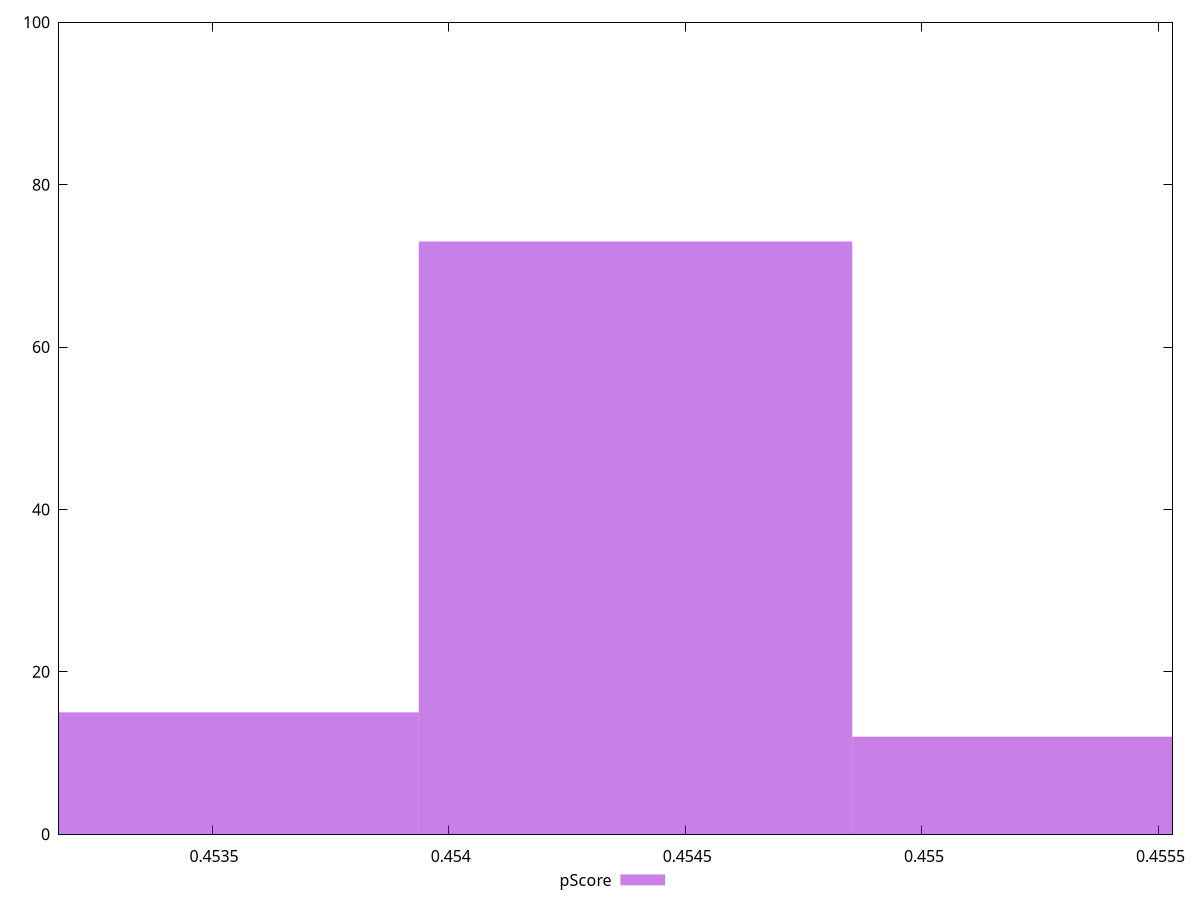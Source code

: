reset

$pScore <<EOF
0.4543947069343457 73
0.45347858857359097 15
0.4553108252951004 12
EOF

set key outside below
set boxwidth 0.0009161183607547292
set xrange [0.4531764705882353:0.4555294117647059]
set yrange [0:100]
set trange [0:100]
set style fill transparent solid 0.5 noborder
set terminal svg size 640, 490 enhanced background rgb 'white'
set output "reports/report_00030_2021-02-24T20-42-31.540Z/uses-rel-preload/samples/agenda/pScore/histogram.svg"

plot $pScore title "pScore" with boxes

reset
